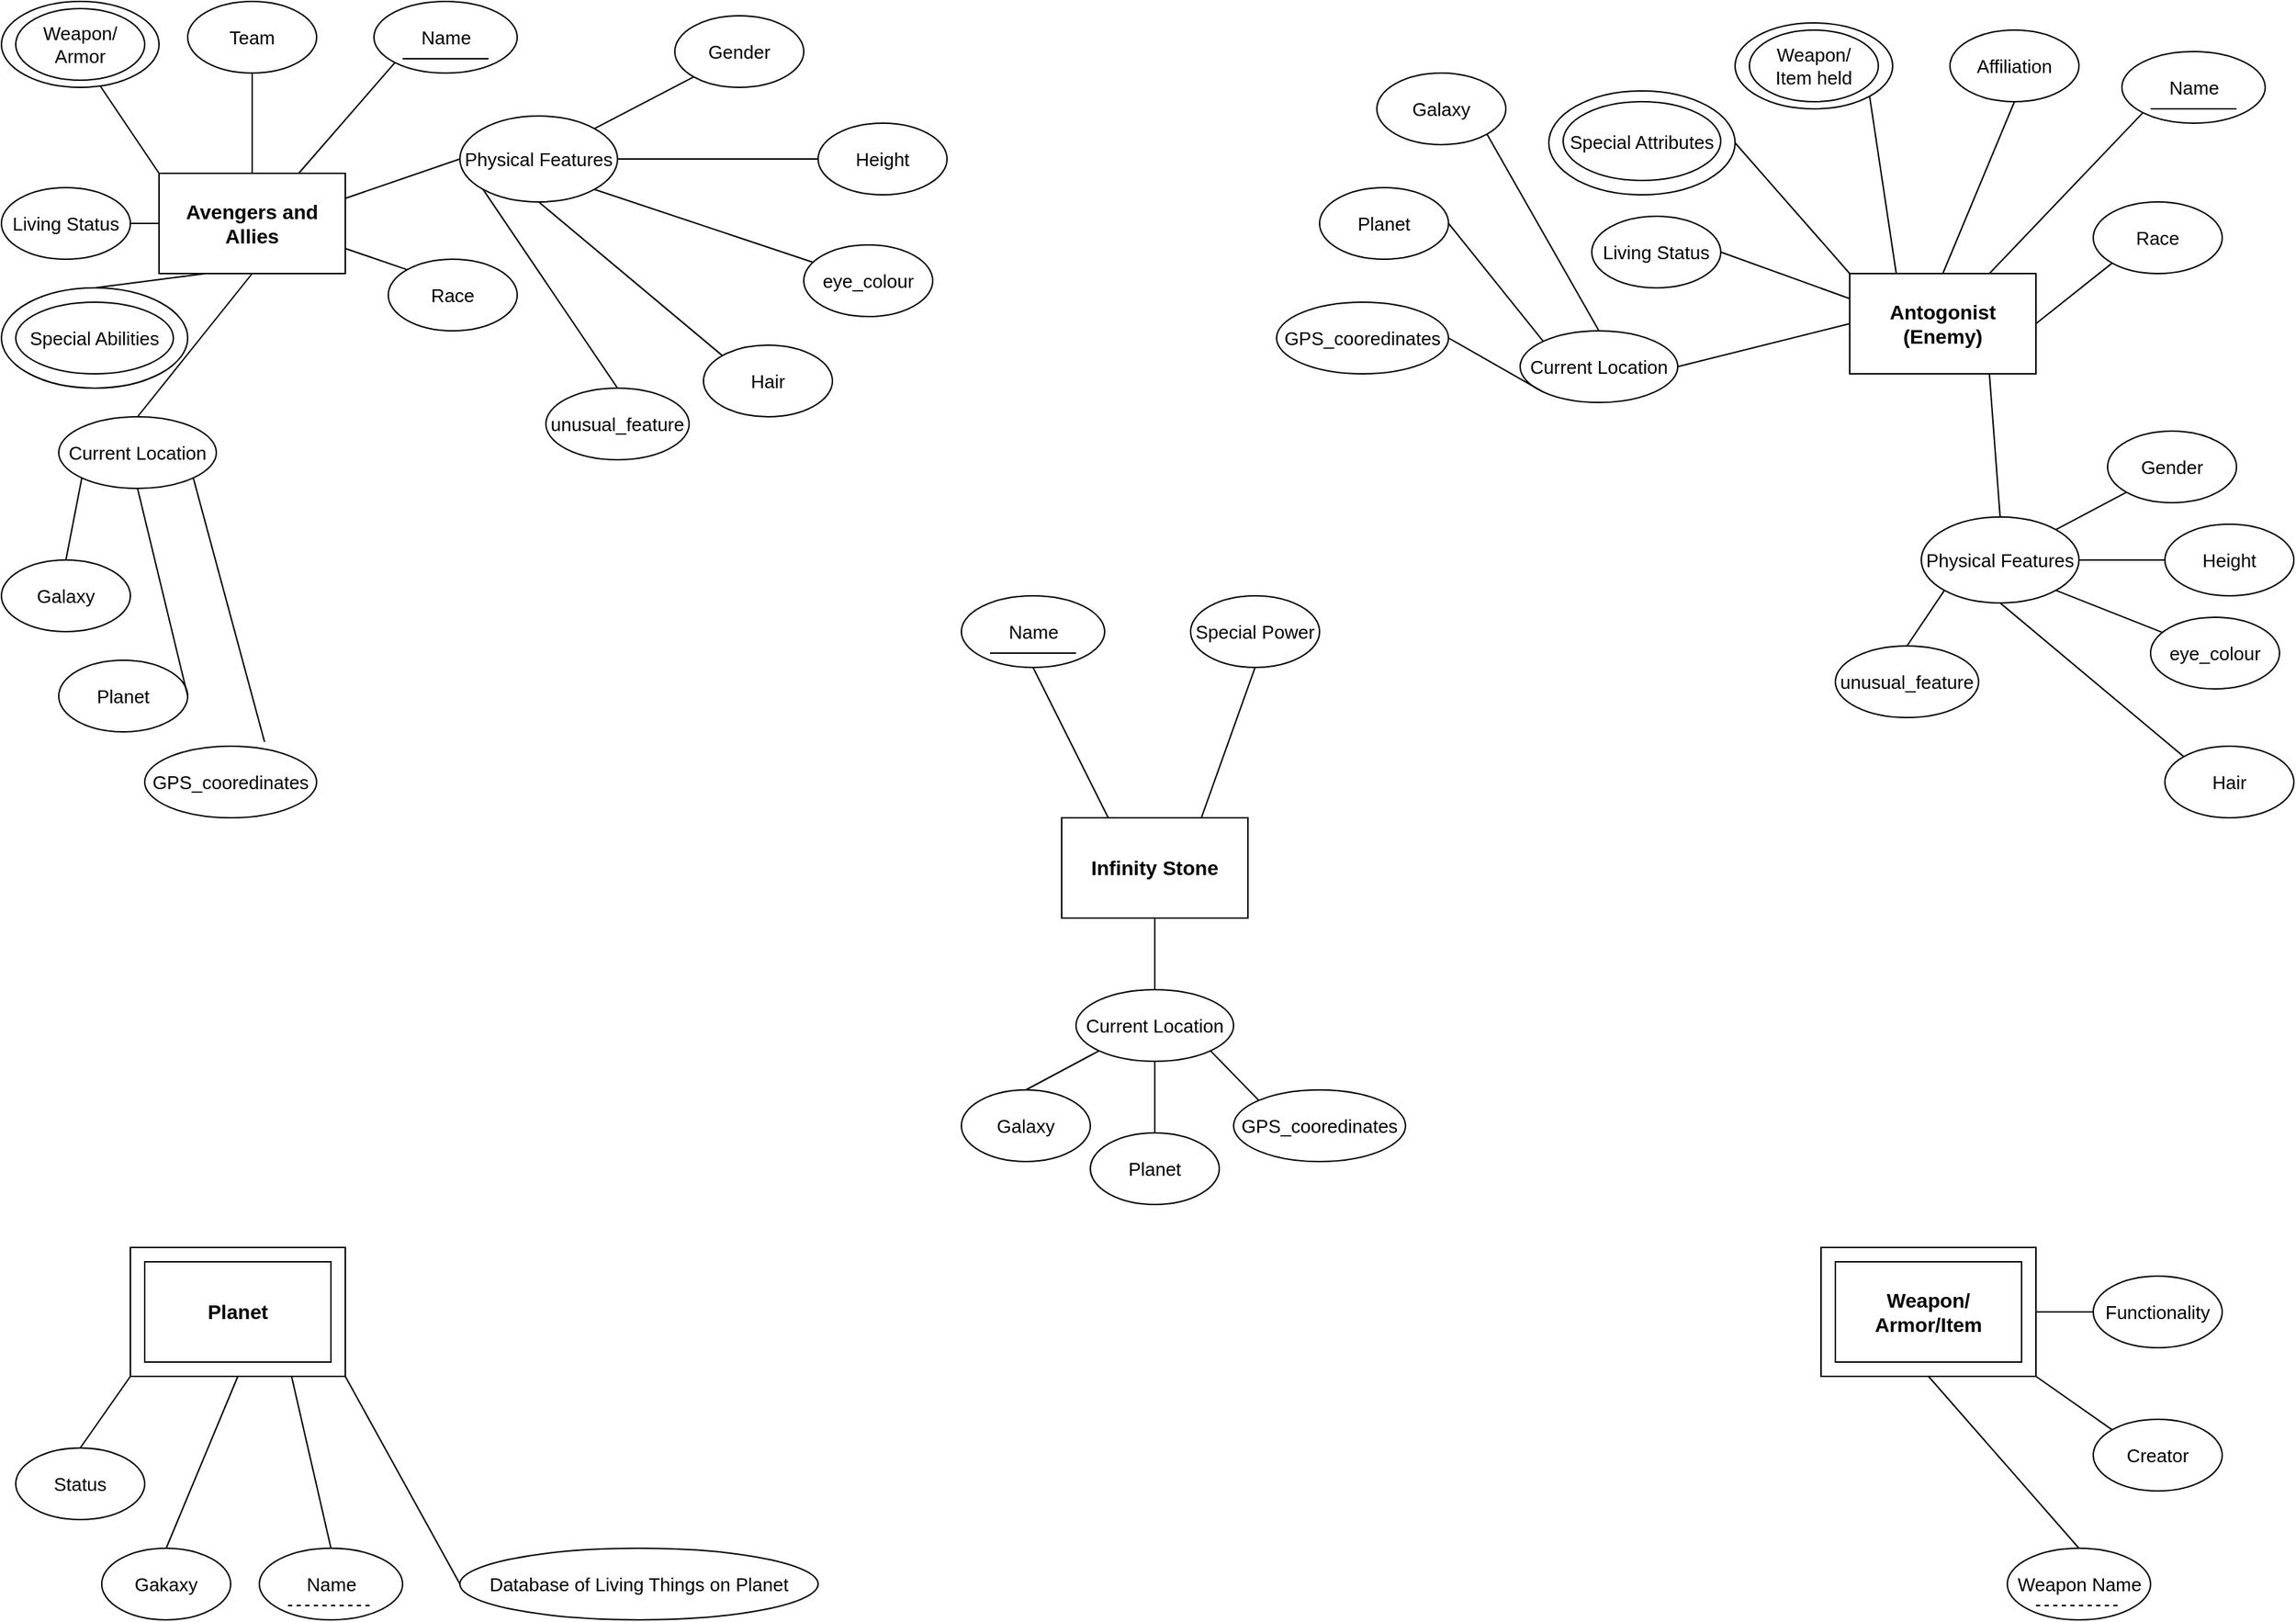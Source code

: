 <mxfile version="20.5.1" type="device"><diagram id="Kd1h-4dE3tZwgDeY4SR5" name="Page-1"><mxGraphModel dx="662" dy="776" grid="1" gridSize="10" guides="1" tooltips="1" connect="1" arrows="1" fold="1" page="1" pageScale="1" pageWidth="1600" pageHeight="1200" math="0" shadow="0"><root><mxCell id="0"/><mxCell id="1" parent="0"/><mxCell id="xlbMj-RO_IHVn6nWL5UA-1" value="&lt;h3&gt;Avengers and Allies&lt;/h3&gt;" style="rounded=0;whiteSpace=wrap;html=1;labelBackgroundColor=default;labelBorderColor=none;" parent="1" vertex="1"><mxGeometry x="110" y="120" width="130" height="70" as="geometry"/></mxCell><mxCell id="xlbMj-RO_IHVn6nWL5UA-2" value="&lt;h3&gt;Weapon/&lt;br&gt;Armor/Item&lt;/h3&gt;" style="rounded=0;whiteSpace=wrap;html=1;labelBackgroundColor=default;labelBorderColor=none;" parent="1" vertex="1"><mxGeometry x="1280" y="880" width="130" height="70" as="geometry"/></mxCell><mxCell id="xlbMj-RO_IHVn6nWL5UA-3" value="&lt;h3&gt;Planet&lt;/h3&gt;" style="rounded=0;whiteSpace=wrap;html=1;labelBackgroundColor=default;labelBorderColor=none;" parent="1" vertex="1"><mxGeometry x="100" y="880" width="130" height="70" as="geometry"/></mxCell><mxCell id="xlbMj-RO_IHVn6nWL5UA-4" value="&lt;h3&gt;Infinity Stone&lt;/h3&gt;" style="rounded=0;whiteSpace=wrap;html=1;labelBackgroundColor=default;labelBorderColor=none;" parent="1" vertex="1"><mxGeometry x="740" y="570" width="130" height="70" as="geometry"/></mxCell><mxCell id="xlbMj-RO_IHVn6nWL5UA-5" value="&lt;h3&gt;Antogonist (Enemy)&lt;/h3&gt;" style="rounded=0;whiteSpace=wrap;html=1;labelBackgroundColor=default;labelBorderColor=none;" parent="1" vertex="1"><mxGeometry x="1290" y="190" width="130" height="70" as="geometry"/></mxCell><mxCell id="xlbMj-RO_IHVn6nWL5UA-7" value="Name" style="ellipse;html=1;labelBackgroundColor=default;labelBorderColor=none;fontSize=13;" parent="1" vertex="1"><mxGeometry x="260" width="100" height="50" as="geometry"/></mxCell><mxCell id="xlbMj-RO_IHVn6nWL5UA-9" value="" style="endArrow=none;html=1;rounded=0;fontSize=13;" parent="1" edge="1"><mxGeometry width="50" height="50" relative="1" as="geometry"><mxPoint x="280" y="40" as="sourcePoint"/><mxPoint x="340" y="40" as="targetPoint"/></mxGeometry></mxCell><mxCell id="xlbMj-RO_IHVn6nWL5UA-10" value="Name" style="ellipse;html=1;labelBackgroundColor=default;labelBorderColor=none;fontSize=13;" parent="1" vertex="1"><mxGeometry x="1480" y="35" width="100" height="50" as="geometry"/></mxCell><mxCell id="xlbMj-RO_IHVn6nWL5UA-11" value="" style="endArrow=none;html=1;rounded=0;fontSize=13;" parent="1" edge="1"><mxGeometry width="50" height="50" relative="1" as="geometry"><mxPoint x="1500" y="75" as="sourcePoint"/><mxPoint x="1560" y="75" as="targetPoint"/></mxGeometry></mxCell><mxCell id="xlbMj-RO_IHVn6nWL5UA-12" value="Name" style="ellipse;html=1;labelBackgroundColor=default;labelBorderColor=none;fontSize=13;" parent="1" vertex="1"><mxGeometry x="670" y="415" width="100" height="50" as="geometry"/></mxCell><mxCell id="xlbMj-RO_IHVn6nWL5UA-13" value="" style="endArrow=none;html=1;rounded=0;fontSize=13;" parent="1" edge="1"><mxGeometry width="50" height="50" relative="1" as="geometry"><mxPoint x="690" y="455" as="sourcePoint"/><mxPoint x="750" y="455" as="targetPoint"/></mxGeometry></mxCell><mxCell id="xlbMj-RO_IHVn6nWL5UA-14" value="Name" style="ellipse;html=1;labelBackgroundColor=default;labelBorderColor=none;fontSize=13;" parent="1" vertex="1"><mxGeometry x="180" y="1080" width="100" height="50" as="geometry"/></mxCell><mxCell id="xlbMj-RO_IHVn6nWL5UA-15" value="" style="endArrow=none;html=1;rounded=0;fontSize=13;dashed=1;" parent="1" edge="1"><mxGeometry width="50" height="50" relative="1" as="geometry"><mxPoint x="200" y="1120" as="sourcePoint"/><mxPoint x="260" y="1120" as="targetPoint"/></mxGeometry></mxCell><mxCell id="xlbMj-RO_IHVn6nWL5UA-16" value="Weapon Name" style="ellipse;html=1;labelBackgroundColor=default;labelBorderColor=none;fontSize=13;" parent="1" vertex="1"><mxGeometry x="1400" y="1080" width="100" height="50" as="geometry"/></mxCell><mxCell id="xlbMj-RO_IHVn6nWL5UA-17" value="" style="endArrow=none;html=1;rounded=0;fontSize=13;dashed=1;" parent="1" edge="1"><mxGeometry width="50" height="50" relative="1" as="geometry"><mxPoint x="1420" y="1120" as="sourcePoint"/><mxPoint x="1480" y="1120" as="targetPoint"/></mxGeometry></mxCell><mxCell id="xlbMj-RO_IHVn6nWL5UA-26" value="" style="endArrow=none;html=1;rounded=0;fontSize=13;shape=link;exitX=0.75;exitY=0;exitDx=0;exitDy=0;entryX=0;entryY=0.5;entryDx=0;entryDy=0;strokeColor=none;" parent="1" source="xlbMj-RO_IHVn6nWL5UA-1" target="xlbMj-RO_IHVn6nWL5UA-7" edge="1"><mxGeometry width="50" height="50" relative="1" as="geometry"><mxPoint x="210" y="110" as="sourcePoint"/><mxPoint x="260" y="60" as="targetPoint"/></mxGeometry></mxCell><mxCell id="xlbMj-RO_IHVn6nWL5UA-32" value="" style="endArrow=none;html=1;rounded=0;fontSize=13;exitX=0.75;exitY=0;exitDx=0;exitDy=0;entryX=0;entryY=1;entryDx=0;entryDy=0;" parent="1" source="xlbMj-RO_IHVn6nWL5UA-1" target="xlbMj-RO_IHVn6nWL5UA-7" edge="1"><mxGeometry width="50" height="50" relative="1" as="geometry"><mxPoint x="530" y="390" as="sourcePoint"/><mxPoint x="580" y="340" as="targetPoint"/></mxGeometry></mxCell><mxCell id="xlbMj-RO_IHVn6nWL5UA-33" value="" style="endArrow=none;html=1;rounded=0;fontSize=13;exitX=0.75;exitY=0;exitDx=0;exitDy=0;entryX=0;entryY=1;entryDx=0;entryDy=0;" parent="1" source="xlbMj-RO_IHVn6nWL5UA-5" target="xlbMj-RO_IHVn6nWL5UA-10" edge="1"><mxGeometry width="50" height="50" relative="1" as="geometry"><mxPoint x="990" y="450" as="sourcePoint"/><mxPoint x="1040" y="400" as="targetPoint"/></mxGeometry></mxCell><mxCell id="xlbMj-RO_IHVn6nWL5UA-34" value="" style="endArrow=none;html=1;rounded=0;fontSize=13;exitX=0.25;exitY=0;exitDx=0;exitDy=0;entryX=0.5;entryY=1;entryDx=0;entryDy=0;" parent="1" source="xlbMj-RO_IHVn6nWL5UA-4" target="xlbMj-RO_IHVn6nWL5UA-12" edge="1"><mxGeometry width="50" height="50" relative="1" as="geometry"><mxPoint x="790" y="550" as="sourcePoint"/><mxPoint x="780" y="550" as="targetPoint"/></mxGeometry></mxCell><mxCell id="xlbMj-RO_IHVn6nWL5UA-35" value="" style="endArrow=none;html=1;rounded=0;fontSize=13;exitX=0.75;exitY=1;exitDx=0;exitDy=0;entryX=0.5;entryY=0;entryDx=0;entryDy=0;" parent="1" source="xlbMj-RO_IHVn6nWL5UA-37" target="xlbMj-RO_IHVn6nWL5UA-14" edge="1"><mxGeometry width="50" height="50" relative="1" as="geometry"><mxPoint x="520" y="630" as="sourcePoint"/><mxPoint x="570" y="580" as="targetPoint"/></mxGeometry></mxCell><mxCell id="xlbMj-RO_IHVn6nWL5UA-36" value="" style="endArrow=none;html=1;rounded=0;fontSize=13;exitX=0.5;exitY=1;exitDx=0;exitDy=0;entryX=0.5;entryY=0;entryDx=0;entryDy=0;" parent="1" source="xlbMj-RO_IHVn6nWL5UA-38" target="xlbMj-RO_IHVn6nWL5UA-16" edge="1"><mxGeometry width="50" height="50" relative="1" as="geometry"><mxPoint x="980" y="630" as="sourcePoint"/><mxPoint x="1030" y="580" as="targetPoint"/></mxGeometry></mxCell><mxCell id="xlbMj-RO_IHVn6nWL5UA-37" value="" style="rounded=0;whiteSpace=wrap;html=1;labelBackgroundColor=default;labelBorderColor=none;fontSize=13;fillColor=none;" parent="1" vertex="1"><mxGeometry x="90" y="870" width="150" height="90" as="geometry"/></mxCell><mxCell id="xlbMj-RO_IHVn6nWL5UA-38" value="" style="rounded=0;whiteSpace=wrap;html=1;labelBackgroundColor=default;labelBorderColor=none;fontSize=13;fillColor=none;" parent="1" vertex="1"><mxGeometry x="1270" y="870" width="150" height="90" as="geometry"/></mxCell><mxCell id="xlbMj-RO_IHVn6nWL5UA-39" value="Team" style="ellipse;whiteSpace=wrap;html=1;labelBackgroundColor=default;labelBorderColor=none;fontSize=13;fillColor=none;" parent="1" vertex="1"><mxGeometry x="130" width="90" height="50" as="geometry"/></mxCell><mxCell id="xlbMj-RO_IHVn6nWL5UA-41" value="eye_colour" style="ellipse;whiteSpace=wrap;html=1;labelBackgroundColor=default;labelBorderColor=none;fontSize=13;fillColor=none;" parent="1" vertex="1"><mxGeometry x="560" y="170" width="90" height="50" as="geometry"/></mxCell><mxCell id="xlbMj-RO_IHVn6nWL5UA-42" value="Height" style="ellipse;whiteSpace=wrap;html=1;labelBackgroundColor=default;labelBorderColor=none;fontSize=13;fillColor=none;" parent="1" vertex="1"><mxGeometry x="570" y="85" width="90" height="50" as="geometry"/></mxCell><mxCell id="xlbMj-RO_IHVn6nWL5UA-43" value="Gender" style="ellipse;whiteSpace=wrap;html=1;labelBackgroundColor=default;labelBorderColor=none;fontSize=13;fillColor=none;" parent="1" vertex="1"><mxGeometry x="470" y="10" width="90" height="50" as="geometry"/></mxCell><mxCell id="xlbMj-RO_IHVn6nWL5UA-44" value="Physical Features" style="ellipse;whiteSpace=wrap;html=1;labelBackgroundColor=default;labelBorderColor=none;fontSize=13;fillColor=none;" parent="1" vertex="1"><mxGeometry x="320" y="80" width="110" height="60" as="geometry"/></mxCell><mxCell id="xlbMj-RO_IHVn6nWL5UA-45" value="" style="ellipse;whiteSpace=wrap;html=1;labelBackgroundColor=default;labelBorderColor=none;fontSize=13;fillColor=none;" parent="1" vertex="1"><mxGeometry width="110" height="60" as="geometry"/></mxCell><mxCell id="xlbMj-RO_IHVn6nWL5UA-46" value="Weapon/&lt;br&gt;Armor" style="ellipse;whiteSpace=wrap;html=1;labelBackgroundColor=default;labelBorderColor=none;fontSize=13;fillColor=none;" parent="1" vertex="1"><mxGeometry x="10" y="5" width="90" height="50" as="geometry"/></mxCell><mxCell id="xlbMj-RO_IHVn6nWL5UA-51" value="Gakaxy" style="ellipse;whiteSpace=wrap;html=1;labelBackgroundColor=default;labelBorderColor=none;fontSize=13;fillColor=none;" parent="1" vertex="1"><mxGeometry x="70" y="1080" width="90" height="50" as="geometry"/></mxCell><mxCell id="xlbMj-RO_IHVn6nWL5UA-52" value="Race" style="ellipse;whiteSpace=wrap;html=1;labelBackgroundColor=default;labelBorderColor=none;fontSize=13;fillColor=none;" parent="1" vertex="1"><mxGeometry x="270" y="180" width="90" height="50" as="geometry"/></mxCell><mxCell id="xlbMj-RO_IHVn6nWL5UA-53" value="GPS_cooredinates" style="ellipse;whiteSpace=wrap;html=1;labelBackgroundColor=default;labelBorderColor=none;fontSize=13;fillColor=none;" parent="1" vertex="1"><mxGeometry x="100" y="520" width="120" height="50" as="geometry"/></mxCell><mxCell id="xlbMj-RO_IHVn6nWL5UA-54" value="Planet" style="ellipse;whiteSpace=wrap;html=1;labelBackgroundColor=default;labelBorderColor=none;fontSize=13;fillColor=none;" parent="1" vertex="1"><mxGeometry x="40" y="460" width="90" height="50" as="geometry"/></mxCell><mxCell id="xlbMj-RO_IHVn6nWL5UA-55" value="Galaxy" style="ellipse;whiteSpace=wrap;html=1;labelBackgroundColor=default;labelBorderColor=none;fontSize=13;fillColor=none;" parent="1" vertex="1"><mxGeometry y="390" width="90" height="50" as="geometry"/></mxCell><mxCell id="xlbMj-RO_IHVn6nWL5UA-56" value="Current Location" style="ellipse;whiteSpace=wrap;html=1;labelBackgroundColor=default;labelBorderColor=none;fontSize=13;fillColor=none;" parent="1" vertex="1"><mxGeometry x="40" y="290" width="110" height="50" as="geometry"/></mxCell><mxCell id="xlbMj-RO_IHVn6nWL5UA-57" value="Living Status" style="ellipse;whiteSpace=wrap;html=1;labelBackgroundColor=default;labelBorderColor=none;fontSize=13;fillColor=none;" parent="1" vertex="1"><mxGeometry y="130" width="90" height="50" as="geometry"/></mxCell><mxCell id="xlbMj-RO_IHVn6nWL5UA-58" value="Special Abilities" style="ellipse;whiteSpace=wrap;html=1;labelBackgroundColor=default;labelBorderColor=none;fontSize=13;fillColor=none;" parent="1" vertex="1"><mxGeometry x="10" y="210" width="110" height="50" as="geometry"/></mxCell><mxCell id="xlbMj-RO_IHVn6nWL5UA-59" value="unusual_feature" style="ellipse;whiteSpace=wrap;html=1;labelBackgroundColor=default;labelBorderColor=none;fontSize=13;fillColor=none;" parent="1" vertex="1"><mxGeometry x="380" y="270" width="100" height="50" as="geometry"/></mxCell><mxCell id="xlbMj-RO_IHVn6nWL5UA-60" value="Hair" style="ellipse;whiteSpace=wrap;html=1;labelBackgroundColor=default;labelBorderColor=none;fontSize=13;fillColor=none;" parent="1" vertex="1"><mxGeometry x="490" y="240" width="90" height="50" as="geometry"/></mxCell><mxCell id="xlbMj-RO_IHVn6nWL5UA-78" value="" style="endArrow=none;html=1;rounded=0;fontSize=13;exitX=0.5;exitY=0;exitDx=0;exitDy=0;entryX=0.5;entryY=1;entryDx=0;entryDy=0;" parent="1" source="xlbMj-RO_IHVn6nWL5UA-1" target="xlbMj-RO_IHVn6nWL5UA-39" edge="1"><mxGeometry width="50" height="50" relative="1" as="geometry"><mxPoint x="530" y="370" as="sourcePoint"/><mxPoint x="580" y="320" as="targetPoint"/></mxGeometry></mxCell><mxCell id="xlbMj-RO_IHVn6nWL5UA-79" value="" style="endArrow=none;html=1;rounded=0;fontSize=13;exitX=0;exitY=0;exitDx=0;exitDy=0;entryX=0.652;entryY=1.073;entryDx=0;entryDy=0;entryPerimeter=0;" parent="1" source="xlbMj-RO_IHVn6nWL5UA-1" target="xlbMj-RO_IHVn6nWL5UA-46" edge="1"><mxGeometry width="50" height="50" relative="1" as="geometry"><mxPoint x="530" y="370" as="sourcePoint"/><mxPoint x="580" y="320" as="targetPoint"/></mxGeometry></mxCell><mxCell id="xlbMj-RO_IHVn6nWL5UA-80" value="" style="endArrow=none;html=1;rounded=0;fontSize=13;exitX=1;exitY=0.25;exitDx=0;exitDy=0;entryX=0;entryY=0.5;entryDx=0;entryDy=0;" parent="1" source="xlbMj-RO_IHVn6nWL5UA-1" target="xlbMj-RO_IHVn6nWL5UA-44" edge="1"><mxGeometry width="50" height="50" relative="1" as="geometry"><mxPoint x="530" y="370" as="sourcePoint"/><mxPoint x="310.0" y="110" as="targetPoint"/></mxGeometry></mxCell><mxCell id="xlbMj-RO_IHVn6nWL5UA-81" value="" style="endArrow=none;html=1;rounded=0;fontSize=13;entryX=0;entryY=0.5;entryDx=0;entryDy=0;exitX=1;exitY=0.5;exitDx=0;exitDy=0;" parent="1" source="xlbMj-RO_IHVn6nWL5UA-44" target="xlbMj-RO_IHVn6nWL5UA-42" edge="1"><mxGeometry width="50" height="50" relative="1" as="geometry"><mxPoint x="440" y="110" as="sourcePoint"/><mxPoint x="580" y="320" as="targetPoint"/></mxGeometry></mxCell><mxCell id="xlbMj-RO_IHVn6nWL5UA-82" value="" style="endArrow=none;html=1;rounded=0;fontSize=13;exitX=1;exitY=1;exitDx=0;exitDy=0;" parent="1" source="xlbMj-RO_IHVn6nWL5UA-44" target="xlbMj-RO_IHVn6nWL5UA-41" edge="1"><mxGeometry width="50" height="50" relative="1" as="geometry"><mxPoint x="420.707" y="138.44" as="sourcePoint"/><mxPoint x="580" y="320" as="targetPoint"/></mxGeometry></mxCell><mxCell id="xlbMj-RO_IHVn6nWL5UA-83" value="" style="endArrow=none;html=1;rounded=0;fontSize=13;entryX=0;entryY=0;entryDx=0;entryDy=0;exitX=0.5;exitY=1;exitDx=0;exitDy=0;" parent="1" source="xlbMj-RO_IHVn6nWL5UA-44" target="xlbMj-RO_IHVn6nWL5UA-60" edge="1"><mxGeometry width="50" height="50" relative="1" as="geometry"><mxPoint x="380" y="150" as="sourcePoint"/><mxPoint x="580" y="320" as="targetPoint"/></mxGeometry></mxCell><mxCell id="xlbMj-RO_IHVn6nWL5UA-84" value="" style="endArrow=none;html=1;rounded=0;fontSize=13;exitX=0;exitY=1;exitDx=0;exitDy=0;entryX=0.5;entryY=0;entryDx=0;entryDy=0;" parent="1" source="xlbMj-RO_IHVn6nWL5UA-44" target="xlbMj-RO_IHVn6nWL5UA-59" edge="1"><mxGeometry width="50" height="50" relative="1" as="geometry"><mxPoint x="329.293" y="138.44" as="sourcePoint"/><mxPoint x="580" y="320" as="targetPoint"/></mxGeometry></mxCell><mxCell id="xlbMj-RO_IHVn6nWL5UA-85" value="" style="endArrow=none;html=1;rounded=0;fontSize=13;exitX=1;exitY=0;exitDx=0;exitDy=0;entryX=0;entryY=1;entryDx=0;entryDy=0;" parent="1" source="xlbMj-RO_IHVn6nWL5UA-44" target="xlbMj-RO_IHVn6nWL5UA-43" edge="1"><mxGeometry width="50" height="50" relative="1" as="geometry"><mxPoint x="420.707" y="81.56" as="sourcePoint"/><mxPoint x="580" y="320" as="targetPoint"/></mxGeometry></mxCell><mxCell id="xlbMj-RO_IHVn6nWL5UA-87" value="" style="ellipse;whiteSpace=wrap;html=1;labelBackgroundColor=default;labelBorderColor=none;fontSize=13;fillColor=none;" parent="1" vertex="1"><mxGeometry y="200" width="130" height="70" as="geometry"/></mxCell><mxCell id="xlbMj-RO_IHVn6nWL5UA-88" value="" style="endArrow=none;html=1;rounded=0;fontSize=13;exitX=0.25;exitY=1;exitDx=0;exitDy=0;entryX=0.5;entryY=0;entryDx=0;entryDy=0;" parent="1" source="xlbMj-RO_IHVn6nWL5UA-1" target="xlbMj-RO_IHVn6nWL5UA-87" edge="1"><mxGeometry width="50" height="50" relative="1" as="geometry"><mxPoint x="250" y="147.5" as="sourcePoint"/><mxPoint x="330.0" y="120" as="targetPoint"/></mxGeometry></mxCell><mxCell id="xlbMj-RO_IHVn6nWL5UA-89" value="" style="endArrow=none;html=1;rounded=0;fontSize=13;exitX=0;exitY=0.5;exitDx=0;exitDy=0;entryX=1;entryY=0.5;entryDx=0;entryDy=0;" parent="1" source="xlbMj-RO_IHVn6nWL5UA-1" target="xlbMj-RO_IHVn6nWL5UA-57" edge="1"><mxGeometry width="50" height="50" relative="1" as="geometry"><mxPoint x="430" y="540" as="sourcePoint"/><mxPoint x="480" y="490" as="targetPoint"/></mxGeometry></mxCell><mxCell id="xlbMj-RO_IHVn6nWL5UA-90" value="" style="endArrow=none;html=1;rounded=0;fontSize=13;exitX=1;exitY=0.75;exitDx=0;exitDy=0;entryX=0;entryY=0;entryDx=0;entryDy=0;" parent="1" source="xlbMj-RO_IHVn6nWL5UA-1" target="xlbMj-RO_IHVn6nWL5UA-52" edge="1"><mxGeometry width="50" height="50" relative="1" as="geometry"><mxPoint x="430" y="530" as="sourcePoint"/><mxPoint x="480" y="480" as="targetPoint"/></mxGeometry></mxCell><mxCell id="xlbMj-RO_IHVn6nWL5UA-91" value="" style="endArrow=none;html=1;rounded=0;fontSize=13;exitX=0.5;exitY=1;exitDx=0;exitDy=0;entryX=0.5;entryY=0;entryDx=0;entryDy=0;" parent="1" source="xlbMj-RO_IHVn6nWL5UA-1" target="xlbMj-RO_IHVn6nWL5UA-56" edge="1"><mxGeometry width="50" height="50" relative="1" as="geometry"><mxPoint x="430" y="530" as="sourcePoint"/><mxPoint x="480" y="480" as="targetPoint"/></mxGeometry></mxCell><mxCell id="xlbMj-RO_IHVn6nWL5UA-92" value="" style="endArrow=none;html=1;rounded=0;fontSize=13;exitX=0;exitY=1;exitDx=0;exitDy=0;entryX=0.5;entryY=0;entryDx=0;entryDy=0;" parent="1" source="xlbMj-RO_IHVn6nWL5UA-56" target="xlbMj-RO_IHVn6nWL5UA-55" edge="1"><mxGeometry width="50" height="50" relative="1" as="geometry"><mxPoint x="430" y="530" as="sourcePoint"/><mxPoint x="480" y="480" as="targetPoint"/></mxGeometry></mxCell><mxCell id="xlbMj-RO_IHVn6nWL5UA-93" value="" style="endArrow=none;html=1;rounded=0;fontSize=13;exitX=0.5;exitY=1;exitDx=0;exitDy=0;entryX=1;entryY=0.5;entryDx=0;entryDy=0;" parent="1" source="xlbMj-RO_IHVn6nWL5UA-56" target="xlbMj-RO_IHVn6nWL5UA-54" edge="1"><mxGeometry width="50" height="50" relative="1" as="geometry"><mxPoint x="430" y="530" as="sourcePoint"/><mxPoint x="480" y="480" as="targetPoint"/></mxGeometry></mxCell><mxCell id="xlbMj-RO_IHVn6nWL5UA-95" value="" style="endArrow=none;html=1;rounded=0;fontSize=13;exitX=1;exitY=1;exitDx=0;exitDy=0;entryX=0.697;entryY=-0.06;entryDx=0;entryDy=0;entryPerimeter=0;" parent="1" source="xlbMj-RO_IHVn6nWL5UA-56" target="xlbMj-RO_IHVn6nWL5UA-53" edge="1"><mxGeometry width="50" height="50" relative="1" as="geometry"><mxPoint x="430" y="530" as="sourcePoint"/><mxPoint x="480" y="480" as="targetPoint"/></mxGeometry></mxCell><mxCell id="xlbMj-RO_IHVn6nWL5UA-106" value="eye_colour" style="ellipse;whiteSpace=wrap;html=1;labelBackgroundColor=default;labelBorderColor=none;fontSize=13;fillColor=none;" parent="1" vertex="1"><mxGeometry x="1500" y="430" width="90" height="50" as="geometry"/></mxCell><mxCell id="xlbMj-RO_IHVn6nWL5UA-107" value="Height" style="ellipse;whiteSpace=wrap;html=1;labelBackgroundColor=default;labelBorderColor=none;fontSize=13;fillColor=none;" parent="1" vertex="1"><mxGeometry x="1510" y="365" width="90" height="50" as="geometry"/></mxCell><mxCell id="xlbMj-RO_IHVn6nWL5UA-108" value="Gender" style="ellipse;whiteSpace=wrap;html=1;labelBackgroundColor=default;labelBorderColor=none;fontSize=13;fillColor=none;" parent="1" vertex="1"><mxGeometry x="1470" y="300" width="90" height="50" as="geometry"/></mxCell><mxCell id="xlbMj-RO_IHVn6nWL5UA-109" value="Physical Features" style="ellipse;whiteSpace=wrap;html=1;labelBackgroundColor=default;labelBorderColor=none;fontSize=13;fillColor=none;" parent="1" vertex="1"><mxGeometry x="1340" y="360" width="110" height="60" as="geometry"/></mxCell><mxCell id="xlbMj-RO_IHVn6nWL5UA-111" value="Hair" style="ellipse;whiteSpace=wrap;html=1;labelBackgroundColor=default;labelBorderColor=none;fontSize=13;fillColor=none;" parent="1" vertex="1"><mxGeometry x="1510" y="520" width="90" height="50" as="geometry"/></mxCell><mxCell id="xlbMj-RO_IHVn6nWL5UA-112" value="" style="endArrow=none;html=1;rounded=0;fontSize=13;entryX=0;entryY=0.5;entryDx=0;entryDy=0;exitX=1;exitY=0.5;exitDx=0;exitDy=0;" parent="1" source="xlbMj-RO_IHVn6nWL5UA-109" target="xlbMj-RO_IHVn6nWL5UA-107" edge="1"><mxGeometry width="50" height="50" relative="1" as="geometry"><mxPoint x="1460" y="390" as="sourcePoint"/><mxPoint x="1600" y="600" as="targetPoint"/></mxGeometry></mxCell><mxCell id="xlbMj-RO_IHVn6nWL5UA-113" value="" style="endArrow=none;html=1;rounded=0;fontSize=13;exitX=1;exitY=1;exitDx=0;exitDy=0;" parent="1" source="xlbMj-RO_IHVn6nWL5UA-109" target="xlbMj-RO_IHVn6nWL5UA-106" edge="1"><mxGeometry width="50" height="50" relative="1" as="geometry"><mxPoint x="1440.707" y="418.44" as="sourcePoint"/><mxPoint x="1600" y="600" as="targetPoint"/></mxGeometry></mxCell><mxCell id="xlbMj-RO_IHVn6nWL5UA-114" value="" style="endArrow=none;html=1;rounded=0;fontSize=13;entryX=0;entryY=0;entryDx=0;entryDy=0;exitX=0.5;exitY=1;exitDx=0;exitDy=0;" parent="1" source="xlbMj-RO_IHVn6nWL5UA-109" target="xlbMj-RO_IHVn6nWL5UA-111" edge="1"><mxGeometry width="50" height="50" relative="1" as="geometry"><mxPoint x="1400" y="430" as="sourcePoint"/><mxPoint x="1600" y="600" as="targetPoint"/></mxGeometry></mxCell><mxCell id="xlbMj-RO_IHVn6nWL5UA-115" value="" style="endArrow=none;html=1;rounded=0;fontSize=13;exitX=0;exitY=1;exitDx=0;exitDy=0;entryX=0.5;entryY=0;entryDx=0;entryDy=0;" parent="1" source="xlbMj-RO_IHVn6nWL5UA-109" target="xlbMj-RO_IHVn6nWL5UA-128" edge="1"><mxGeometry width="50" height="50" relative="1" as="geometry"><mxPoint x="1349.293" y="418.44" as="sourcePoint"/><mxPoint x="1450" y="550" as="targetPoint"/></mxGeometry></mxCell><mxCell id="xlbMj-RO_IHVn6nWL5UA-116" value="" style="endArrow=none;html=1;rounded=0;fontSize=13;exitX=1;exitY=0;exitDx=0;exitDy=0;entryX=0;entryY=1;entryDx=0;entryDy=0;" parent="1" source="xlbMj-RO_IHVn6nWL5UA-109" target="xlbMj-RO_IHVn6nWL5UA-108" edge="1"><mxGeometry width="50" height="50" relative="1" as="geometry"><mxPoint x="1440.707" y="361.56" as="sourcePoint"/><mxPoint x="1600" y="600" as="targetPoint"/></mxGeometry></mxCell><mxCell id="xlbMj-RO_IHVn6nWL5UA-128" value="unusual_feature" style="ellipse;whiteSpace=wrap;html=1;labelBackgroundColor=default;labelBorderColor=none;fontSize=13;fillColor=none;" parent="1" vertex="1"><mxGeometry x="1280" y="450" width="100" height="50" as="geometry"/></mxCell><mxCell id="xlbMj-RO_IHVn6nWL5UA-132" value="" style="endArrow=none;html=1;rounded=0;fontSize=13;entryX=0.75;entryY=1;entryDx=0;entryDy=0;exitX=0.5;exitY=0;exitDx=0;exitDy=0;" parent="1" source="xlbMj-RO_IHVn6nWL5UA-109" target="xlbMj-RO_IHVn6nWL5UA-5" edge="1"><mxGeometry width="50" height="50" relative="1" as="geometry"><mxPoint x="1395" y="350" as="sourcePoint"/><mxPoint x="820" y="290" as="targetPoint"/></mxGeometry></mxCell><mxCell id="xlbMj-RO_IHVn6nWL5UA-133" value="Race" style="ellipse;whiteSpace=wrap;html=1;labelBackgroundColor=default;labelBorderColor=none;fontSize=13;fillColor=none;" parent="1" vertex="1"><mxGeometry x="1460" y="140" width="90" height="50" as="geometry"/></mxCell><mxCell id="xlbMj-RO_IHVn6nWL5UA-134" value="" style="endArrow=none;html=1;rounded=0;fontSize=13;entryX=1;entryY=0.5;entryDx=0;entryDy=0;exitX=0;exitY=1;exitDx=0;exitDy=0;" parent="1" source="xlbMj-RO_IHVn6nWL5UA-133" target="xlbMj-RO_IHVn6nWL5UA-5" edge="1"><mxGeometry width="50" height="50" relative="1" as="geometry"><mxPoint x="1270" y="420" as="sourcePoint"/><mxPoint x="1320" y="370" as="targetPoint"/></mxGeometry></mxCell><mxCell id="xlbMj-RO_IHVn6nWL5UA-135" value="Special Attributes" style="ellipse;whiteSpace=wrap;html=1;labelBackgroundColor=default;labelBorderColor=none;fontSize=13;fillColor=none;" parent="1" vertex="1"><mxGeometry x="1090" y="70" width="110" height="55" as="geometry"/></mxCell><mxCell id="xlbMj-RO_IHVn6nWL5UA-136" value="" style="ellipse;whiteSpace=wrap;html=1;labelBackgroundColor=default;labelBorderColor=none;fontSize=13;fillColor=none;" parent="1" vertex="1"><mxGeometry x="1210" y="15" width="110" height="60" as="geometry"/></mxCell><mxCell id="xlbMj-RO_IHVn6nWL5UA-137" value="Weapon/&lt;br&gt;Item held" style="ellipse;whiteSpace=wrap;html=1;labelBackgroundColor=default;labelBorderColor=none;fontSize=13;fillColor=none;" parent="1" vertex="1"><mxGeometry x="1220" y="20" width="90" height="50" as="geometry"/></mxCell><mxCell id="xlbMj-RO_IHVn6nWL5UA-138" value="Affiliation" style="ellipse;whiteSpace=wrap;html=1;labelBackgroundColor=default;labelBorderColor=none;fontSize=13;fillColor=none;" parent="1" vertex="1"><mxGeometry x="1360" y="20" width="90" height="50" as="geometry"/></mxCell><mxCell id="xlbMj-RO_IHVn6nWL5UA-139" value="" style="endArrow=none;html=1;rounded=0;fontSize=13;exitX=0.5;exitY=0;exitDx=0;exitDy=0;entryX=0.5;entryY=1;entryDx=0;entryDy=0;" parent="1" source="xlbMj-RO_IHVn6nWL5UA-5" target="xlbMj-RO_IHVn6nWL5UA-138" edge="1"><mxGeometry width="50" height="50" relative="1" as="geometry"><mxPoint x="1180" y="420" as="sourcePoint"/><mxPoint x="1230" y="370" as="targetPoint"/></mxGeometry></mxCell><mxCell id="xlbMj-RO_IHVn6nWL5UA-140" value="" style="endArrow=none;html=1;rounded=0;fontSize=13;exitX=0.25;exitY=0;exitDx=0;exitDy=0;entryX=1;entryY=1;entryDx=0;entryDy=0;" parent="1" source="xlbMj-RO_IHVn6nWL5UA-5" target="xlbMj-RO_IHVn6nWL5UA-136" edge="1"><mxGeometry width="50" height="50" relative="1" as="geometry"><mxPoint x="1180" y="410" as="sourcePoint"/><mxPoint x="1230" y="360" as="targetPoint"/></mxGeometry></mxCell><mxCell id="xlbMj-RO_IHVn6nWL5UA-141" value="Functionality" style="ellipse;whiteSpace=wrap;html=1;labelBackgroundColor=default;labelBorderColor=none;fontSize=13;fillColor=none;" parent="1" vertex="1"><mxGeometry x="1460" y="890" width="90" height="50" as="geometry"/></mxCell><mxCell id="xlbMj-RO_IHVn6nWL5UA-142" value="Living Status" style="ellipse;whiteSpace=wrap;html=1;labelBackgroundColor=default;labelBorderColor=none;fontSize=13;fillColor=none;" parent="1" vertex="1"><mxGeometry x="1110" y="150" width="90" height="50" as="geometry"/></mxCell><mxCell id="xlbMj-RO_IHVn6nWL5UA-143" value="" style="ellipse;whiteSpace=wrap;html=1;labelBackgroundColor=default;labelBorderColor=none;fontSize=13;fillColor=none;" parent="1" vertex="1"><mxGeometry x="1080" y="62.5" width="130" height="72.5" as="geometry"/></mxCell><mxCell id="xlbMj-RO_IHVn6nWL5UA-144" value="" style="endArrow=none;html=1;rounded=0;fontSize=13;entryX=0;entryY=0;entryDx=0;entryDy=0;exitX=1;exitY=0.5;exitDx=0;exitDy=0;" parent="1" source="xlbMj-RO_IHVn6nWL5UA-143" target="xlbMj-RO_IHVn6nWL5UA-5" edge="1"><mxGeometry width="50" height="50" relative="1" as="geometry"><mxPoint x="1180" y="400" as="sourcePoint"/><mxPoint x="1230" y="350" as="targetPoint"/></mxGeometry></mxCell><mxCell id="xlbMj-RO_IHVn6nWL5UA-145" value="" style="endArrow=none;html=1;rounded=0;fontSize=13;entryX=0;entryY=0.25;entryDx=0;entryDy=0;exitX=1;exitY=0.5;exitDx=0;exitDy=0;" parent="1" source="xlbMj-RO_IHVn6nWL5UA-142" target="xlbMj-RO_IHVn6nWL5UA-5" edge="1"><mxGeometry width="50" height="50" relative="1" as="geometry"><mxPoint x="1180" y="400" as="sourcePoint"/><mxPoint x="1230" y="350" as="targetPoint"/></mxGeometry></mxCell><mxCell id="xlbMj-RO_IHVn6nWL5UA-153" value="GPS_cooredinates" style="ellipse;whiteSpace=wrap;html=1;labelBackgroundColor=default;labelBorderColor=none;fontSize=13;fillColor=none;" parent="1" vertex="1"><mxGeometry x="890" y="210" width="120" height="50" as="geometry"/></mxCell><mxCell id="xlbMj-RO_IHVn6nWL5UA-154" value="Planet" style="ellipse;whiteSpace=wrap;html=1;labelBackgroundColor=default;labelBorderColor=none;fontSize=13;fillColor=none;" parent="1" vertex="1"><mxGeometry x="920" y="130" width="90" height="50" as="geometry"/></mxCell><mxCell id="xlbMj-RO_IHVn6nWL5UA-155" value="Galaxy" style="ellipse;whiteSpace=wrap;html=1;labelBackgroundColor=default;labelBorderColor=none;fontSize=13;fillColor=none;" parent="1" vertex="1"><mxGeometry x="960" y="50" width="90" height="50" as="geometry"/></mxCell><mxCell id="xlbMj-RO_IHVn6nWL5UA-156" value="Current Location" style="ellipse;whiteSpace=wrap;html=1;labelBackgroundColor=default;labelBorderColor=none;fontSize=13;fillColor=none;" parent="1" vertex="1"><mxGeometry x="1060" y="230" width="110" height="50" as="geometry"/></mxCell><mxCell id="xlbMj-RO_IHVn6nWL5UA-157" value="" style="endArrow=none;html=1;rounded=0;fontSize=13;exitX=0.5;exitY=0;exitDx=0;exitDy=0;entryX=1;entryY=1;entryDx=0;entryDy=0;" parent="1" source="xlbMj-RO_IHVn6nWL5UA-156" target="xlbMj-RO_IHVn6nWL5UA-155" edge="1"><mxGeometry width="50" height="50" relative="1" as="geometry"><mxPoint x="1450" y="470" as="sourcePoint"/><mxPoint x="1500" y="420" as="targetPoint"/></mxGeometry></mxCell><mxCell id="xlbMj-RO_IHVn6nWL5UA-158" value="" style="endArrow=none;html=1;rounded=0;fontSize=13;exitX=0;exitY=0;exitDx=0;exitDy=0;entryX=1;entryY=0.5;entryDx=0;entryDy=0;" parent="1" source="xlbMj-RO_IHVn6nWL5UA-156" target="xlbMj-RO_IHVn6nWL5UA-154" edge="1"><mxGeometry width="50" height="50" relative="1" as="geometry"><mxPoint x="1450" y="470" as="sourcePoint"/><mxPoint x="1500" y="420" as="targetPoint"/></mxGeometry></mxCell><mxCell id="xlbMj-RO_IHVn6nWL5UA-159" value="" style="endArrow=none;html=1;rounded=0;fontSize=13;exitX=0;exitY=1;exitDx=0;exitDy=0;entryX=1;entryY=0.5;entryDx=0;entryDy=0;" parent="1" source="xlbMj-RO_IHVn6nWL5UA-156" target="xlbMj-RO_IHVn6nWL5UA-153" edge="1"><mxGeometry width="50" height="50" relative="1" as="geometry"><mxPoint x="1450" y="470" as="sourcePoint"/><mxPoint x="1500" y="420" as="targetPoint"/></mxGeometry></mxCell><mxCell id="xlbMj-RO_IHVn6nWL5UA-160" value="" style="endArrow=none;html=1;rounded=0;fontSize=13;entryX=0;entryY=0.5;entryDx=0;entryDy=0;exitX=1;exitY=0.5;exitDx=0;exitDy=0;" parent="1" source="xlbMj-RO_IHVn6nWL5UA-156" target="xlbMj-RO_IHVn6nWL5UA-5" edge="1"><mxGeometry width="50" height="50" relative="1" as="geometry"><mxPoint x="1140" y="400" as="sourcePoint"/><mxPoint x="1190" y="350" as="targetPoint"/></mxGeometry></mxCell><mxCell id="xlbMj-RO_IHVn6nWL5UA-161" value="Database of Living Things on Planet" style="ellipse;whiteSpace=wrap;html=1;labelBackgroundColor=default;labelBorderColor=none;fontSize=13;fillColor=none;" parent="1" vertex="1"><mxGeometry x="320" y="1080" width="250" height="50" as="geometry"/></mxCell><mxCell id="xlbMj-RO_IHVn6nWL5UA-163" value="Special Power" style="ellipse;whiteSpace=wrap;html=1;labelBackgroundColor=default;labelBorderColor=none;fontSize=13;fillColor=none;" parent="1" vertex="1"><mxGeometry x="830" y="415" width="90" height="50" as="geometry"/></mxCell><mxCell id="xlbMj-RO_IHVn6nWL5UA-164" value="" style="endArrow=none;html=1;rounded=0;fontSize=13;exitX=0.75;exitY=0;exitDx=0;exitDy=0;entryX=0.5;entryY=1;entryDx=0;entryDy=0;" parent="1" source="xlbMj-RO_IHVn6nWL5UA-4" target="xlbMj-RO_IHVn6nWL5UA-163" edge="1"><mxGeometry width="50" height="50" relative="1" as="geometry"><mxPoint x="620" y="400" as="sourcePoint"/><mxPoint x="670" y="350" as="targetPoint"/></mxGeometry></mxCell><mxCell id="xlbMj-RO_IHVn6nWL5UA-165" value="GPS_cooredinates" style="ellipse;whiteSpace=wrap;html=1;labelBackgroundColor=default;labelBorderColor=none;fontSize=13;fillColor=none;" parent="1" vertex="1"><mxGeometry x="860" y="760" width="120" height="50" as="geometry"/></mxCell><mxCell id="xlbMj-RO_IHVn6nWL5UA-166" value="Planet" style="ellipse;whiteSpace=wrap;html=1;labelBackgroundColor=default;labelBorderColor=none;fontSize=13;fillColor=none;" parent="1" vertex="1"><mxGeometry x="760" y="790" width="90" height="50" as="geometry"/></mxCell><mxCell id="xlbMj-RO_IHVn6nWL5UA-167" value="Galaxy" style="ellipse;whiteSpace=wrap;html=1;labelBackgroundColor=default;labelBorderColor=none;fontSize=13;fillColor=none;" parent="1" vertex="1"><mxGeometry x="670" y="760" width="90" height="50" as="geometry"/></mxCell><mxCell id="xlbMj-RO_IHVn6nWL5UA-168" value="Current Location" style="ellipse;whiteSpace=wrap;html=1;labelBackgroundColor=default;labelBorderColor=none;fontSize=13;fillColor=none;" parent="1" vertex="1"><mxGeometry x="750" y="690" width="110" height="50" as="geometry"/></mxCell><mxCell id="xlbMj-RO_IHVn6nWL5UA-169" value="" style="endArrow=none;html=1;rounded=0;fontSize=13;exitX=0;exitY=1;exitDx=0;exitDy=0;entryX=0.5;entryY=0;entryDx=0;entryDy=0;" parent="1" source="xlbMj-RO_IHVn6nWL5UA-168" target="xlbMj-RO_IHVn6nWL5UA-167" edge="1"><mxGeometry width="50" height="50" relative="1" as="geometry"><mxPoint x="1130" y="930" as="sourcePoint"/><mxPoint x="1180" y="880" as="targetPoint"/></mxGeometry></mxCell><mxCell id="xlbMj-RO_IHVn6nWL5UA-170" value="" style="endArrow=none;html=1;rounded=0;fontSize=13;exitX=0.5;exitY=1;exitDx=0;exitDy=0;entryX=0.5;entryY=0;entryDx=0;entryDy=0;" parent="1" source="xlbMj-RO_IHVn6nWL5UA-168" target="xlbMj-RO_IHVn6nWL5UA-166" edge="1"><mxGeometry width="50" height="50" relative="1" as="geometry"><mxPoint x="1130" y="930" as="sourcePoint"/><mxPoint x="1180" y="880" as="targetPoint"/></mxGeometry></mxCell><mxCell id="xlbMj-RO_IHVn6nWL5UA-171" value="" style="endArrow=none;html=1;rounded=0;fontSize=13;exitX=1;exitY=1;exitDx=0;exitDy=0;entryX=0;entryY=0;entryDx=0;entryDy=0;" parent="1" source="xlbMj-RO_IHVn6nWL5UA-168" target="xlbMj-RO_IHVn6nWL5UA-165" edge="1"><mxGeometry width="50" height="50" relative="1" as="geometry"><mxPoint x="1130" y="930" as="sourcePoint"/><mxPoint x="1180" y="880" as="targetPoint"/></mxGeometry></mxCell><mxCell id="xlbMj-RO_IHVn6nWL5UA-172" value="" style="endArrow=none;html=1;rounded=0;fontSize=13;exitX=0.5;exitY=1;exitDx=0;exitDy=0;entryX=0.5;entryY=0;entryDx=0;entryDy=0;" parent="1" source="xlbMj-RO_IHVn6nWL5UA-4" target="xlbMj-RO_IHVn6nWL5UA-168" edge="1"><mxGeometry width="50" height="50" relative="1" as="geometry"><mxPoint x="960" y="490" as="sourcePoint"/><mxPoint x="1010" y="440" as="targetPoint"/></mxGeometry></mxCell><mxCell id="36dnG_ZrEixCJHApKrQf-1" value="" style="endArrow=none;html=1;rounded=0;exitX=0.5;exitY=1;exitDx=0;exitDy=0;entryX=0.5;entryY=0;entryDx=0;entryDy=0;" parent="1" source="xlbMj-RO_IHVn6nWL5UA-37" target="xlbMj-RO_IHVn6nWL5UA-51" edge="1"><mxGeometry width="50" height="50" relative="1" as="geometry"><mxPoint x="290" y="680" as="sourcePoint"/><mxPoint x="340" y="630" as="targetPoint"/></mxGeometry></mxCell><mxCell id="36dnG_ZrEixCJHApKrQf-3" value="" style="endArrow=none;html=1;rounded=0;exitX=1;exitY=1;exitDx=0;exitDy=0;entryX=0;entryY=0.5;entryDx=0;entryDy=0;" parent="1" source="xlbMj-RO_IHVn6nWL5UA-37" target="xlbMj-RO_IHVn6nWL5UA-161" edge="1"><mxGeometry width="50" height="50" relative="1" as="geometry"><mxPoint x="290" y="670" as="sourcePoint"/><mxPoint x="340" y="620" as="targetPoint"/></mxGeometry></mxCell><mxCell id="36dnG_ZrEixCJHApKrQf-5" value="Creator" style="ellipse;whiteSpace=wrap;html=1;labelBackgroundColor=default;labelBorderColor=none;fontSize=13;fillColor=none;" parent="1" vertex="1"><mxGeometry x="1460" y="990" width="90" height="50" as="geometry"/></mxCell><mxCell id="36dnG_ZrEixCJHApKrQf-7" value="Status" style="ellipse;whiteSpace=wrap;html=1;labelBackgroundColor=default;labelBorderColor=none;fontSize=13;fillColor=none;" parent="1" vertex="1"><mxGeometry x="10" y="1010" width="90" height="50" as="geometry"/></mxCell><mxCell id="36dnG_ZrEixCJHApKrQf-8" value="" style="endArrow=none;html=1;rounded=0;exitX=0;exitY=1;exitDx=0;exitDy=0;entryX=0.5;entryY=0;entryDx=0;entryDy=0;" parent="1" source="xlbMj-RO_IHVn6nWL5UA-37" target="36dnG_ZrEixCJHApKrQf-7" edge="1"><mxGeometry width="50" height="50" relative="1" as="geometry"><mxPoint x="290" y="670" as="sourcePoint"/><mxPoint x="340" y="620" as="targetPoint"/></mxGeometry></mxCell><mxCell id="36dnG_ZrEixCJHApKrQf-9" value="" style="endArrow=none;html=1;rounded=0;exitX=1;exitY=1;exitDx=0;exitDy=0;entryX=0;entryY=0;entryDx=0;entryDy=0;" parent="1" source="xlbMj-RO_IHVn6nWL5UA-38" target="36dnG_ZrEixCJHApKrQf-5" edge="1"><mxGeometry width="50" height="50" relative="1" as="geometry"><mxPoint x="1330" y="670" as="sourcePoint"/><mxPoint x="1380" y="620" as="targetPoint"/></mxGeometry></mxCell><mxCell id="36dnG_ZrEixCJHApKrQf-10" value="" style="endArrow=none;html=1;rounded=0;exitX=1;exitY=0.5;exitDx=0;exitDy=0;entryX=0;entryY=0.5;entryDx=0;entryDy=0;" parent="1" source="xlbMj-RO_IHVn6nWL5UA-38" target="xlbMj-RO_IHVn6nWL5UA-141" edge="1"><mxGeometry width="50" height="50" relative="1" as="geometry"><mxPoint x="1330" y="670" as="sourcePoint"/><mxPoint x="1380" y="620" as="targetPoint"/></mxGeometry></mxCell></root></mxGraphModel></diagram></mxfile>